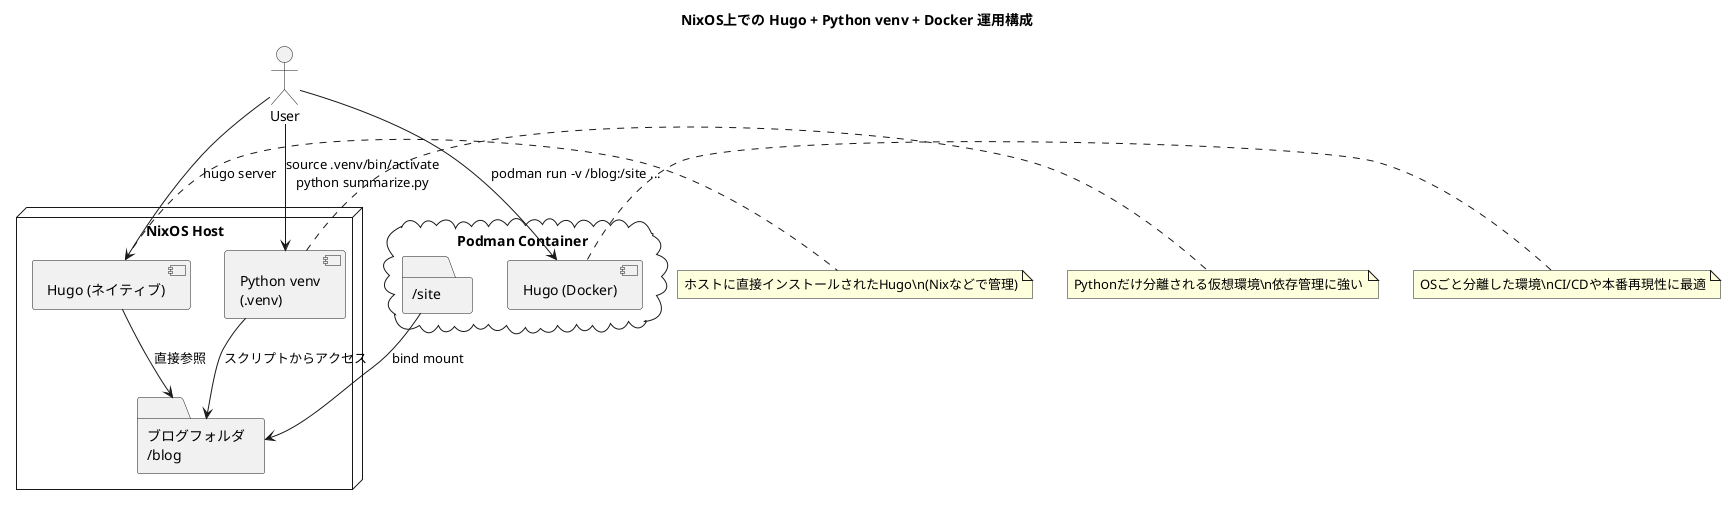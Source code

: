 @startuml
title NixOS上での Hugo + Python venv + Docker 運用構成

actor User

node "NixOS Host" {
  folder "ブログフォルダ\n~/blog" as BlogDir
  component "Hugo (ネイティブ)" as HugoNative
  component "Python venv\n(.venv)" as Venv
}

cloud "Podman Container" {
  folder "/site" as ContainerDir
  component "Hugo (Docker)" as HugoDocker
}

User --> HugoNative : hugo server
User --> Venv : source .venv/bin/activate\npython summarize.py
User --> HugoDocker : podman run -v ~/blog:/site ...

HugoNative --> BlogDir : 直接参照
Venv --> BlogDir : スクリプトからアクセス
ContainerDir --> BlogDir : bind mount

note right of HugoNative
ホストに直接インストールされたHugo\n(Nixなどで管理)
end note

note right of Venv
Pythonだけ分離される仮想環境\n依存管理に強い
end note

note right of HugoDocker
OSごと分離した環境\nCI/CDや本番再現性に最適
end note
@enduml